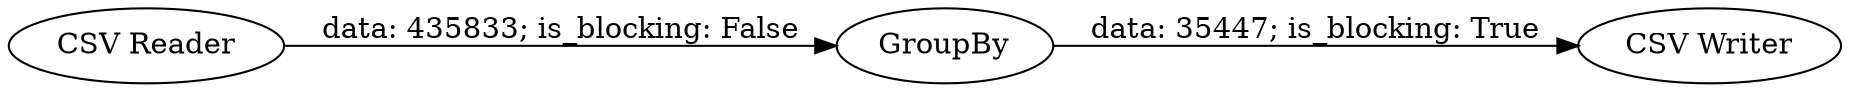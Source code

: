 digraph {
	"4837684081805317666_1" [label="CSV Reader"]
	"4837684081805317666_2" [label=GroupBy]
	"4837684081805317666_3" [label="CSV Writer"]
	"4837684081805317666_1" -> "4837684081805317666_2" [label="data: 435833; is_blocking: False"]
	"4837684081805317666_2" -> "4837684081805317666_3" [label="data: 35447; is_blocking: True"]
	rankdir=LR
}
